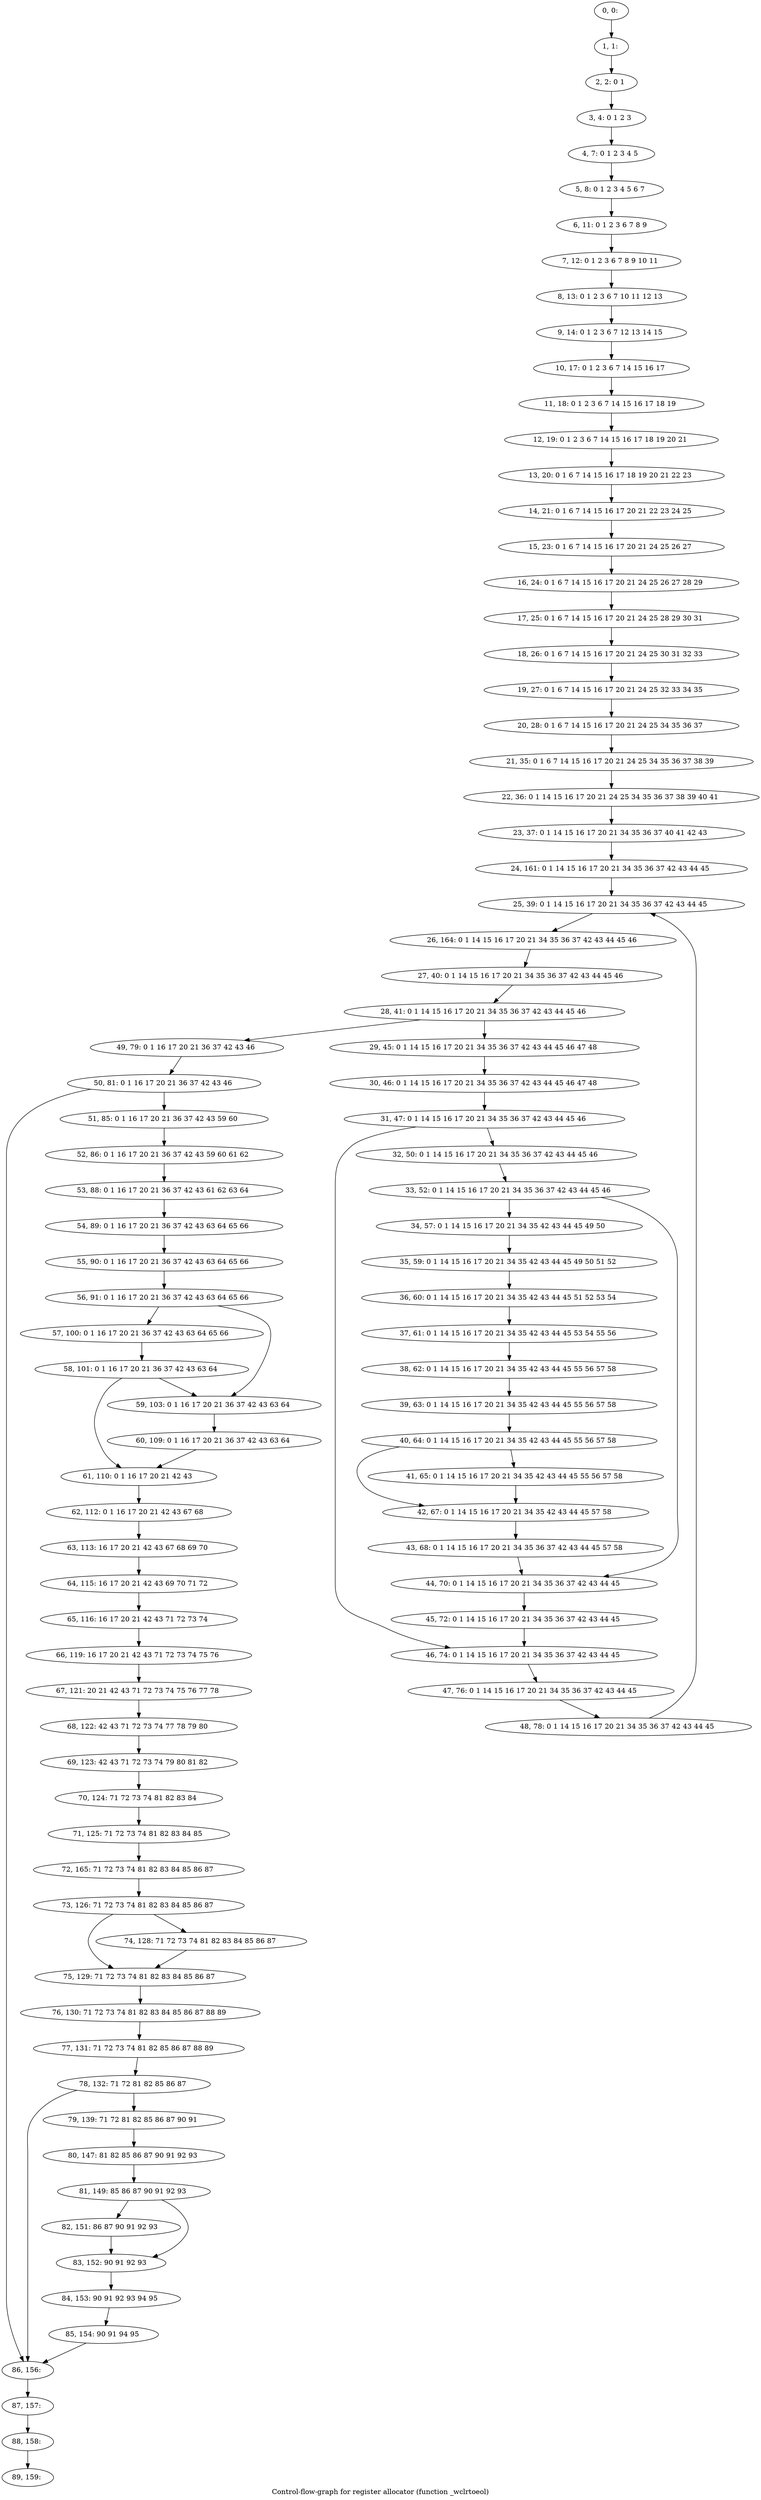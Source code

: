 digraph G {
graph [label="Control-flow-graph for register allocator (function _wclrtoeol)"]
0[label="0, 0: "];
1[label="1, 1: "];
2[label="2, 2: 0 1 "];
3[label="3, 4: 0 1 2 3 "];
4[label="4, 7: 0 1 2 3 4 5 "];
5[label="5, 8: 0 1 2 3 4 5 6 7 "];
6[label="6, 11: 0 1 2 3 6 7 8 9 "];
7[label="7, 12: 0 1 2 3 6 7 8 9 10 11 "];
8[label="8, 13: 0 1 2 3 6 7 10 11 12 13 "];
9[label="9, 14: 0 1 2 3 6 7 12 13 14 15 "];
10[label="10, 17: 0 1 2 3 6 7 14 15 16 17 "];
11[label="11, 18: 0 1 2 3 6 7 14 15 16 17 18 19 "];
12[label="12, 19: 0 1 2 3 6 7 14 15 16 17 18 19 20 21 "];
13[label="13, 20: 0 1 6 7 14 15 16 17 18 19 20 21 22 23 "];
14[label="14, 21: 0 1 6 7 14 15 16 17 20 21 22 23 24 25 "];
15[label="15, 23: 0 1 6 7 14 15 16 17 20 21 24 25 26 27 "];
16[label="16, 24: 0 1 6 7 14 15 16 17 20 21 24 25 26 27 28 29 "];
17[label="17, 25: 0 1 6 7 14 15 16 17 20 21 24 25 28 29 30 31 "];
18[label="18, 26: 0 1 6 7 14 15 16 17 20 21 24 25 30 31 32 33 "];
19[label="19, 27: 0 1 6 7 14 15 16 17 20 21 24 25 32 33 34 35 "];
20[label="20, 28: 0 1 6 7 14 15 16 17 20 21 24 25 34 35 36 37 "];
21[label="21, 35: 0 1 6 7 14 15 16 17 20 21 24 25 34 35 36 37 38 39 "];
22[label="22, 36: 0 1 14 15 16 17 20 21 24 25 34 35 36 37 38 39 40 41 "];
23[label="23, 37: 0 1 14 15 16 17 20 21 34 35 36 37 40 41 42 43 "];
24[label="24, 161: 0 1 14 15 16 17 20 21 34 35 36 37 42 43 44 45 "];
25[label="25, 39: 0 1 14 15 16 17 20 21 34 35 36 37 42 43 44 45 "];
26[label="26, 164: 0 1 14 15 16 17 20 21 34 35 36 37 42 43 44 45 46 "];
27[label="27, 40: 0 1 14 15 16 17 20 21 34 35 36 37 42 43 44 45 46 "];
28[label="28, 41: 0 1 14 15 16 17 20 21 34 35 36 37 42 43 44 45 46 "];
29[label="29, 45: 0 1 14 15 16 17 20 21 34 35 36 37 42 43 44 45 46 47 48 "];
30[label="30, 46: 0 1 14 15 16 17 20 21 34 35 36 37 42 43 44 45 46 47 48 "];
31[label="31, 47: 0 1 14 15 16 17 20 21 34 35 36 37 42 43 44 45 46 "];
32[label="32, 50: 0 1 14 15 16 17 20 21 34 35 36 37 42 43 44 45 46 "];
33[label="33, 52: 0 1 14 15 16 17 20 21 34 35 36 37 42 43 44 45 46 "];
34[label="34, 57: 0 1 14 15 16 17 20 21 34 35 42 43 44 45 49 50 "];
35[label="35, 59: 0 1 14 15 16 17 20 21 34 35 42 43 44 45 49 50 51 52 "];
36[label="36, 60: 0 1 14 15 16 17 20 21 34 35 42 43 44 45 51 52 53 54 "];
37[label="37, 61: 0 1 14 15 16 17 20 21 34 35 42 43 44 45 53 54 55 56 "];
38[label="38, 62: 0 1 14 15 16 17 20 21 34 35 42 43 44 45 55 56 57 58 "];
39[label="39, 63: 0 1 14 15 16 17 20 21 34 35 42 43 44 45 55 56 57 58 "];
40[label="40, 64: 0 1 14 15 16 17 20 21 34 35 42 43 44 45 55 56 57 58 "];
41[label="41, 65: 0 1 14 15 16 17 20 21 34 35 42 43 44 45 55 56 57 58 "];
42[label="42, 67: 0 1 14 15 16 17 20 21 34 35 42 43 44 45 57 58 "];
43[label="43, 68: 0 1 14 15 16 17 20 21 34 35 36 37 42 43 44 45 57 58 "];
44[label="44, 70: 0 1 14 15 16 17 20 21 34 35 36 37 42 43 44 45 "];
45[label="45, 72: 0 1 14 15 16 17 20 21 34 35 36 37 42 43 44 45 "];
46[label="46, 74: 0 1 14 15 16 17 20 21 34 35 36 37 42 43 44 45 "];
47[label="47, 76: 0 1 14 15 16 17 20 21 34 35 36 37 42 43 44 45 "];
48[label="48, 78: 0 1 14 15 16 17 20 21 34 35 36 37 42 43 44 45 "];
49[label="49, 79: 0 1 16 17 20 21 36 37 42 43 46 "];
50[label="50, 81: 0 1 16 17 20 21 36 37 42 43 46 "];
51[label="51, 85: 0 1 16 17 20 21 36 37 42 43 59 60 "];
52[label="52, 86: 0 1 16 17 20 21 36 37 42 43 59 60 61 62 "];
53[label="53, 88: 0 1 16 17 20 21 36 37 42 43 61 62 63 64 "];
54[label="54, 89: 0 1 16 17 20 21 36 37 42 43 63 64 65 66 "];
55[label="55, 90: 0 1 16 17 20 21 36 37 42 43 63 64 65 66 "];
56[label="56, 91: 0 1 16 17 20 21 36 37 42 43 63 64 65 66 "];
57[label="57, 100: 0 1 16 17 20 21 36 37 42 43 63 64 65 66 "];
58[label="58, 101: 0 1 16 17 20 21 36 37 42 43 63 64 "];
59[label="59, 103: 0 1 16 17 20 21 36 37 42 43 63 64 "];
60[label="60, 109: 0 1 16 17 20 21 36 37 42 43 63 64 "];
61[label="61, 110: 0 1 16 17 20 21 42 43 "];
62[label="62, 112: 0 1 16 17 20 21 42 43 67 68 "];
63[label="63, 113: 16 17 20 21 42 43 67 68 69 70 "];
64[label="64, 115: 16 17 20 21 42 43 69 70 71 72 "];
65[label="65, 116: 16 17 20 21 42 43 71 72 73 74 "];
66[label="66, 119: 16 17 20 21 42 43 71 72 73 74 75 76 "];
67[label="67, 121: 20 21 42 43 71 72 73 74 75 76 77 78 "];
68[label="68, 122: 42 43 71 72 73 74 77 78 79 80 "];
69[label="69, 123: 42 43 71 72 73 74 79 80 81 82 "];
70[label="70, 124: 71 72 73 74 81 82 83 84 "];
71[label="71, 125: 71 72 73 74 81 82 83 84 85 "];
72[label="72, 165: 71 72 73 74 81 82 83 84 85 86 87 "];
73[label="73, 126: 71 72 73 74 81 82 83 84 85 86 87 "];
74[label="74, 128: 71 72 73 74 81 82 83 84 85 86 87 "];
75[label="75, 129: 71 72 73 74 81 82 83 84 85 86 87 "];
76[label="76, 130: 71 72 73 74 81 82 83 84 85 86 87 88 89 "];
77[label="77, 131: 71 72 73 74 81 82 85 86 87 88 89 "];
78[label="78, 132: 71 72 81 82 85 86 87 "];
79[label="79, 139: 71 72 81 82 85 86 87 90 91 "];
80[label="80, 147: 81 82 85 86 87 90 91 92 93 "];
81[label="81, 149: 85 86 87 90 91 92 93 "];
82[label="82, 151: 86 87 90 91 92 93 "];
83[label="83, 152: 90 91 92 93 "];
84[label="84, 153: 90 91 92 93 94 95 "];
85[label="85, 154: 90 91 94 95 "];
86[label="86, 156: "];
87[label="87, 157: "];
88[label="88, 158: "];
89[label="89, 159: "];
0->1 ;
1->2 ;
2->3 ;
3->4 ;
4->5 ;
5->6 ;
6->7 ;
7->8 ;
8->9 ;
9->10 ;
10->11 ;
11->12 ;
12->13 ;
13->14 ;
14->15 ;
15->16 ;
16->17 ;
17->18 ;
18->19 ;
19->20 ;
20->21 ;
21->22 ;
22->23 ;
23->24 ;
24->25 ;
25->26 ;
26->27 ;
27->28 ;
28->29 ;
28->49 ;
29->30 ;
30->31 ;
31->32 ;
31->46 ;
32->33 ;
33->34 ;
33->44 ;
34->35 ;
35->36 ;
36->37 ;
37->38 ;
38->39 ;
39->40 ;
40->41 ;
40->42 ;
41->42 ;
42->43 ;
43->44 ;
44->45 ;
45->46 ;
46->47 ;
47->48 ;
48->25 ;
49->50 ;
50->51 ;
50->86 ;
51->52 ;
52->53 ;
53->54 ;
54->55 ;
55->56 ;
56->57 ;
56->59 ;
57->58 ;
58->59 ;
58->61 ;
59->60 ;
60->61 ;
61->62 ;
62->63 ;
63->64 ;
64->65 ;
65->66 ;
66->67 ;
67->68 ;
68->69 ;
69->70 ;
70->71 ;
71->72 ;
72->73 ;
73->74 ;
73->75 ;
74->75 ;
75->76 ;
76->77 ;
77->78 ;
78->79 ;
78->86 ;
79->80 ;
80->81 ;
81->82 ;
81->83 ;
82->83 ;
83->84 ;
84->85 ;
85->86 ;
86->87 ;
87->88 ;
88->89 ;
}
